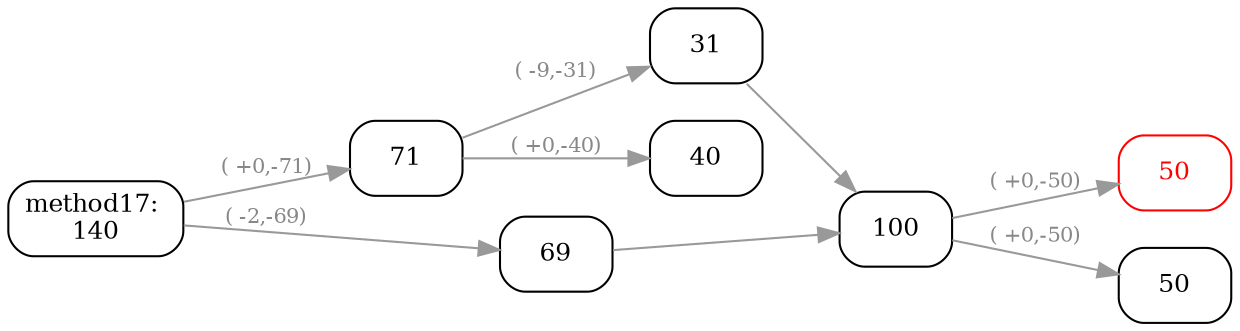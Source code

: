 // comment
digraph method17 {
	graph [rankdir=LR]
	node [color=black fontcolor=black fontsize=12 shape=box style=rounded]
	edge [color="#999999" fontcolor="#888888" fontsize=10]
	"17_00_0" [label="method17: 
140"]
	"17_1_1" [label=71]
	"17_1_2" [label=69]
	"17_00_0" -> "17_1_1" [label="( +0,-71)"]
	"17_00_0" -> "17_1_2" [label="( -2,-69)"]
	"17_2_1" [label=31]
	"17_2_2" [label=40]
	"17_1_1" -> "17_2_1" [label="( -9,-31)"]
	"17_1_1" -> "17_2_2" [label="( +0,-40)"]
	"17_2_3" [label=100]
	"17_2_1" -> "17_2_3"
	"17_1_2" -> "17_2_3"
	"17_3_1" [label=50 color=red fontcolor=red]
	"17_3_2" [label=50]
	"17_2_3" -> "17_3_1" [label="( +0,-50)"]
	"17_2_3" -> "17_3_2" [label="( +0,-50)"]
}
